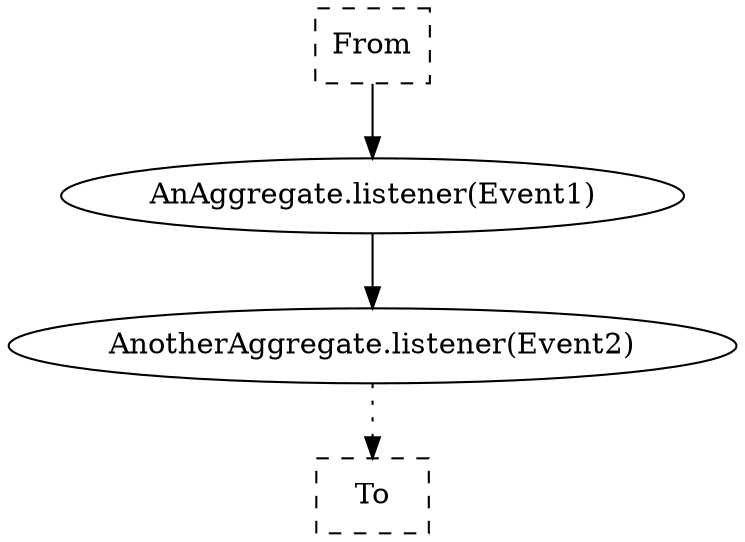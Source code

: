 digraph {
splines=spline;
"AnotherAggregate.listener(Event2)" -> "To" [style=dotted];
"AnAggregate.listener(Event1)" -> "AnotherAggregate.listener(Event2)" [style=solid];
"From" -> "AnAggregate.listener(Event1)" [style=solid];
"AnotherAggregate.listener(Event2)"[shape=ellipse];
"From"[shape=box,style=dashed];
"To"[shape=box,style=dashed];
"AnAggregate.listener(Event1)"[shape=ellipse];
}

